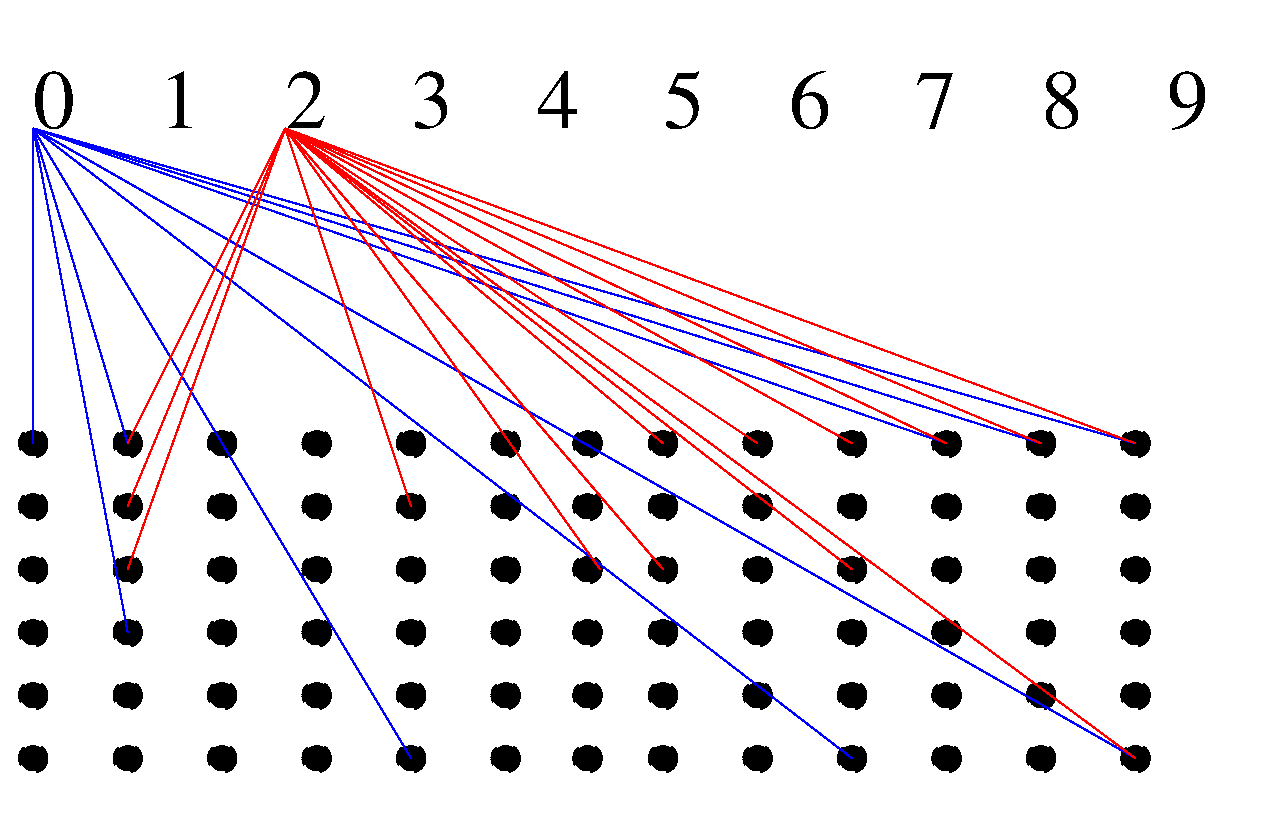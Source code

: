 #FIG 3.2  Produced by xfig version 3.2.5c
Landscape
Center
Metric
A4      
100.00
Single
-2
1200 2
6 225 1125 8775 6075
6 225 3375 8550 3825
1 3 1 3 0 0 50 -1 41 8.000 1 0.0000 450 3600 90 90 450 3600 540 3600
1 3 1 3 0 0 50 -1 41 8.000 1 0.0000 1125 3600 90 90 1125 3600 1215 3600
1 3 1 3 0 0 50 -1 41 8.000 1 0.0000 1800 3600 90 90 1800 3600 1890 3600
1 3 1 3 0 0 50 -1 41 8.000 1 0.0000 2475 3600 90 90 2475 3600 2565 3600
1 3 1 3 0 0 50 -1 41 8.000 1 0.0000 3150 3600 90 90 3150 3600 3240 3600
1 3 1 3 0 0 50 -1 41 8.000 1 0.0000 3825 3600 90 90 3825 3600 3915 3600
1 3 1 3 0 0 50 -1 41 8.000 1 0.0000 4410 3600 90 90 4410 3600 4500 3600
1 3 1 3 0 0 50 -1 41 8.000 1 0.0000 4950 3600 90 90 4950 3600 5040 3600
1 3 1 3 0 0 50 -1 41 8.000 1 0.0000 5625 3600 90 90 5625 3600 5715 3600
1 3 1 3 0 0 50 -1 41 8.000 1 0.0000 6300 3600 90 90 6300 3600 6390 3600
1 3 1 3 0 0 50 -1 41 8.000 1 0.0000 6975 3600 90 90 6975 3600 7065 3600
1 3 1 3 0 0 50 -1 41 8.000 1 0.0000 7650 3600 90 90 7650 3600 7740 3600
1 3 1 3 0 0 50 -1 41 8.000 1 0.0000 8325 3600 90 90 8325 3600 8415 3600
-6
6 225 3825 8550 4275
1 3 1 3 0 0 50 -1 41 8.000 1 0.0000 450 4050 90 90 450 4050 540 4050
1 3 1 3 0 0 50 -1 41 8.000 1 0.0000 1125 4050 90 90 1125 4050 1215 4050
1 3 1 3 0 0 50 -1 41 8.000 1 0.0000 1800 4050 90 90 1800 4050 1890 4050
1 3 1 3 0 0 50 -1 41 8.000 1 0.0000 2475 4050 90 90 2475 4050 2565 4050
1 3 1 3 0 0 50 -1 41 8.000 1 0.0000 3150 4050 90 90 3150 4050 3240 4050
1 3 1 3 0 0 50 -1 41 8.000 1 0.0000 3825 4050 90 90 3825 4050 3915 4050
1 3 1 3 0 0 50 -1 41 8.000 1 0.0000 4410 4050 90 90 4410 4050 4500 4050
1 3 1 3 0 0 50 -1 41 8.000 1 0.0000 4950 4050 90 90 4950 4050 5040 4050
1 3 1 3 0 0 50 -1 41 8.000 1 0.0000 5625 4050 90 90 5625 4050 5715 4050
1 3 1 3 0 0 50 -1 41 8.000 1 0.0000 6300 4050 90 90 6300 4050 6390 4050
1 3 1 3 0 0 50 -1 41 8.000 1 0.0000 6975 4050 90 90 6975 4050 7065 4050
1 3 1 3 0 0 50 -1 41 8.000 1 0.0000 7650 4050 90 90 7650 4050 7740 4050
1 3 1 3 0 0 50 -1 41 8.000 1 0.0000 8325 4050 90 90 8325 4050 8415 4050
-6
6 225 4275 8550 4725
1 3 1 3 0 0 50 -1 41 8.000 1 0.0000 450 4500 90 90 450 4500 540 4500
1 3 1 3 0 0 50 -1 41 8.000 1 0.0000 1125 4500 90 90 1125 4500 1215 4500
1 3 1 3 0 0 50 -1 41 8.000 1 0.0000 1800 4500 90 90 1800 4500 1890 4500
1 3 1 3 0 0 50 -1 41 8.000 1 0.0000 2475 4500 90 90 2475 4500 2565 4500
1 3 1 3 0 0 50 -1 41 8.000 1 0.0000 3150 4500 90 90 3150 4500 3240 4500
1 3 1 3 0 0 50 -1 41 8.000 1 0.0000 3825 4500 90 90 3825 4500 3915 4500
1 3 1 3 0 0 50 -1 41 8.000 1 0.0000 4410 4500 90 90 4410 4500 4500 4500
1 3 1 3 0 0 50 -1 41 8.000 1 0.0000 4950 4500 90 90 4950 4500 5040 4500
1 3 1 3 0 0 50 -1 41 8.000 1 0.0000 5625 4500 90 90 5625 4500 5715 4500
1 3 1 3 0 0 50 -1 41 8.000 1 0.0000 6300 4500 90 90 6300 4500 6390 4500
1 3 1 3 0 0 50 -1 41 8.000 1 0.0000 6975 4500 90 90 6975 4500 7065 4500
1 3 1 3 0 0 50 -1 41 8.000 1 0.0000 7650 4500 90 90 7650 4500 7740 4500
1 3 1 3 0 0 50 -1 41 8.000 1 0.0000 8325 4500 90 90 8325 4500 8415 4500
-6
6 225 4725 8550 5175
1 3 1 3 0 0 50 -1 41 8.000 1 0.0000 450 4950 90 90 450 4950 540 4950
1 3 1 3 0 0 50 -1 41 8.000 1 0.0000 1125 4950 90 90 1125 4950 1215 4950
1 3 1 3 0 0 50 -1 41 8.000 1 0.0000 1800 4950 90 90 1800 4950 1890 4950
1 3 1 3 0 0 50 -1 41 8.000 1 0.0000 2475 4950 90 90 2475 4950 2565 4950
1 3 1 3 0 0 50 -1 41 8.000 1 0.0000 3150 4950 90 90 3150 4950 3240 4950
1 3 1 3 0 0 50 -1 41 8.000 1 0.0000 3825 4950 90 90 3825 4950 3915 4950
1 3 1 3 0 0 50 -1 41 8.000 1 0.0000 4410 4950 90 90 4410 4950 4500 4950
1 3 1 3 0 0 50 -1 41 8.000 1 0.0000 4950 4950 90 90 4950 4950 5040 4950
1 3 1 3 0 0 50 -1 41 8.000 1 0.0000 5625 4950 90 90 5625 4950 5715 4950
1 3 1 3 0 0 50 -1 41 8.000 1 0.0000 6300 4950 90 90 6300 4950 6390 4950
1 3 1 3 0 0 50 -1 41 8.000 1 0.0000 6975 4950 90 90 6975 4950 7065 4950
1 3 1 3 0 0 50 -1 41 8.000 1 0.0000 7650 4950 90 90 7650 4950 7740 4950
1 3 1 3 0 0 50 -1 41 8.000 1 0.0000 8325 4950 90 90 8325 4950 8415 4950
-6
6 225 5175 8550 5625
1 3 1 3 0 0 50 -1 41 8.000 1 0.0000 450 5400 90 90 450 5400 540 5400
1 3 1 3 0 0 50 -1 41 8.000 1 0.0000 1125 5400 90 90 1125 5400 1215 5400
1 3 1 3 0 0 50 -1 41 8.000 1 0.0000 1800 5400 90 90 1800 5400 1890 5400
1 3 1 3 0 0 50 -1 41 8.000 1 0.0000 2475 5400 90 90 2475 5400 2565 5400
1 3 1 3 0 0 50 -1 41 8.000 1 0.0000 3150 5400 90 90 3150 5400 3240 5400
1 3 1 3 0 0 50 -1 41 8.000 1 0.0000 3825 5400 90 90 3825 5400 3915 5400
1 3 1 3 0 0 50 -1 41 8.000 1 0.0000 4410 5400 90 90 4410 5400 4500 5400
1 3 1 3 0 0 50 -1 41 8.000 1 0.0000 4950 5400 90 90 4950 5400 5040 5400
1 3 1 3 0 0 50 -1 41 8.000 1 0.0000 5625 5400 90 90 5625 5400 5715 5400
1 3 1 3 0 0 50 -1 41 8.000 1 0.0000 6300 5400 90 90 6300 5400 6390 5400
1 3 1 3 0 0 50 -1 41 8.000 1 0.0000 6975 5400 90 90 6975 5400 7065 5400
1 3 1 3 0 0 50 -1 41 8.000 1 0.0000 7650 5400 90 90 7650 5400 7740 5400
1 3 1 3 0 0 50 -1 41 8.000 1 0.0000 8325 5400 90 90 8325 5400 8415 5400
-6
6 225 5625 8550 6075
1 3 1 3 0 0 50 -1 41 8.000 1 0.0000 450 5850 90 90 450 5850 540 5850
1 3 1 3 0 0 50 -1 41 8.000 1 0.0000 1125 5850 90 90 1125 5850 1215 5850
1 3 1 3 0 0 50 -1 41 8.000 1 0.0000 1800 5850 90 90 1800 5850 1890 5850
1 3 1 3 0 0 50 -1 41 8.000 1 0.0000 2475 5850 90 90 2475 5850 2565 5850
1 3 1 3 0 0 50 -1 41 8.000 1 0.0000 3150 5850 90 90 3150 5850 3240 5850
1 3 1 3 0 0 50 -1 41 8.000 1 0.0000 3825 5850 90 90 3825 5850 3915 5850
1 3 1 3 0 0 50 -1 41 8.000 1 0.0000 4410 5850 90 90 4410 5850 4500 5850
1 3 1 3 0 0 50 -1 41 8.000 1 0.0000 4950 5850 90 90 4950 5850 5040 5850
1 3 1 3 0 0 50 -1 41 8.000 1 0.0000 5625 5850 90 90 5625 5850 5715 5850
1 3 1 3 0 0 50 -1 41 8.000 1 0.0000 6300 5850 90 90 6300 5850 6390 5850
1 3 1 3 0 0 50 -1 41 8.000 1 0.0000 6975 5850 90 90 6975 5850 7065 5850
1 3 1 3 0 0 50 -1 41 8.000 1 0.0000 7650 5850 90 90 7650 5850 7740 5850
1 3 1 3 0 0 50 -1 41 8.000 1 0.0000 8325 5850 90 90 8325 5850 8415 5850
-6
2 1 0 1 1 3 50 -1 -1 4.000 0 0 -1 0 0 2
	 450 3600 450 1350
2 1 0 1 1 3 50 -1 -1 4.000 0 0 -1 0 0 2
	 450 1350 1125 3600
2 1 0 1 1 3 50 -1 -1 4.000 0 0 -1 0 0 2
	 450 1350 1800 3600
2 1 0 1 1 3 50 -1 -1 4.000 0 0 -1 0 0 2
	 450 1350 8325 3600
2 1 0 1 1 3 50 -1 -1 4.000 0 0 -1 0 0 2
	 450 1350 1125 4950
2 1 0 1 1 3 50 -1 -1 4.000 0 0 -1 0 0 2
	 450 1350 3150 5850
2 1 0 1 1 3 50 -1 -1 4.000 0 0 -1 0 0 2
	 450 1350 6300 5850
2 1 0 1 1 3 50 -1 -1 4.000 0 0 -1 0 0 2
	 450 1350 8325 5850
2 1 0 1 1 3 50 -1 -1 4.000 0 0 -1 0 0 2
	 450 1350 7650 3600
2 1 0 1 1 3 50 -1 -1 4.000 0 0 -1 0 0 2
	 450 1350 6975 3600
2 1 0 1 4 3 50 -1 -1 4.000 0 0 -1 0 0 2
	 2250 1350 1125 3600
2 1 0 1 4 3 50 -1 -1 4.000 0 0 -1 0 0 2
	 2250 1350 1125 4050
2 1 0 1 4 3 50 -1 -1 4.000 0 0 -1 0 0 2
	 2250 1350 1125 4500
2 1 0 1 4 3 50 -1 -1 4.000 0 0 -1 0 0 2
	 2250 1350 3150 4050
2 1 0 1 4 3 50 -1 -1 4.000 0 0 -1 0 0 2
	 2250 1350 4500 4500
2 1 0 1 4 3 50 -1 -1 4.000 0 0 -1 0 0 2
	 2250 1350 4950 4500
2 1 0 1 4 3 50 -1 -1 4.000 0 0 -1 0 0 2
	 2250 1350 8325 3600
2 1 0 1 4 3 50 -1 -1 4.000 0 0 -1 0 0 2
	 2250 1350 7650 3600
2 1 0 1 4 3 50 -1 -1 4.000 0 0 -1 0 0 2
	 2250 1350 6975 3600
2 1 0 1 4 3 50 -1 -1 4.000 0 0 -1 0 0 2
	 2250 1350 6300 3600
2 1 0 1 4 3 50 -1 -1 4.000 0 0 -1 0 0 2
	 2250 1350 5625 3600
2 1 0 1 4 3 50 -1 -1 4.000 0 0 -1 0 0 2
	 2250 1350 4950 3600
2 1 0 1 4 3 50 -1 -1 4.000 0 0 -1 0 0 2
	 2250 1350 6300 4500
2 1 0 1 4 3 50 -1 -1 4.000 0 0 -1 0 0 2
	 2250 1350 8325 5850
4 0 0 50 -1 0 40 0.0000 4 135 90 450 1350 0\001
4 0 0 50 -1 0 40 0.0000 4 135 90 1350 1350 1\001
4 0 0 50 -1 0 40 0.0000 4 135 90 2250 1350 2\001
4 0 0 50 -1 0 40 0.0000 4 135 90 3150 1350 3\001
4 0 0 50 -1 0 40 0.0000 4 135 90 4050 1350 4\001
4 0 0 50 -1 0 40 0.0000 4 135 90 4950 1350 5\001
4 0 0 50 -1 0 40 0.0000 4 135 90 5850 1350 6\001
4 0 0 50 -1 0 40 0.0000 4 135 90 6750 1350 7\001
4 0 0 50 -1 0 40 0.0000 4 135 90 7650 1350 8\001
4 0 0 50 -1 0 40 0.0000 4 135 90 8550 1350 9\001
-6
2 1 0 1 7 7 50 -1 -1 0.000 0 0 -1 0 0 2
	 1800 450 2025 450
2 1 0 1 7 7 50 -1 -1 0.000 0 0 -1 0 0 2
	 9000 675 9225 675
2 1 0 1 7 7 50 -1 -1 0.000 0 0 -1 0 0 2
	 225 675 450 675
2 1 0 1 7 7 50 -1 -1 0.000 0 0 -1 0 0 2
	 225 6300 450 6300
